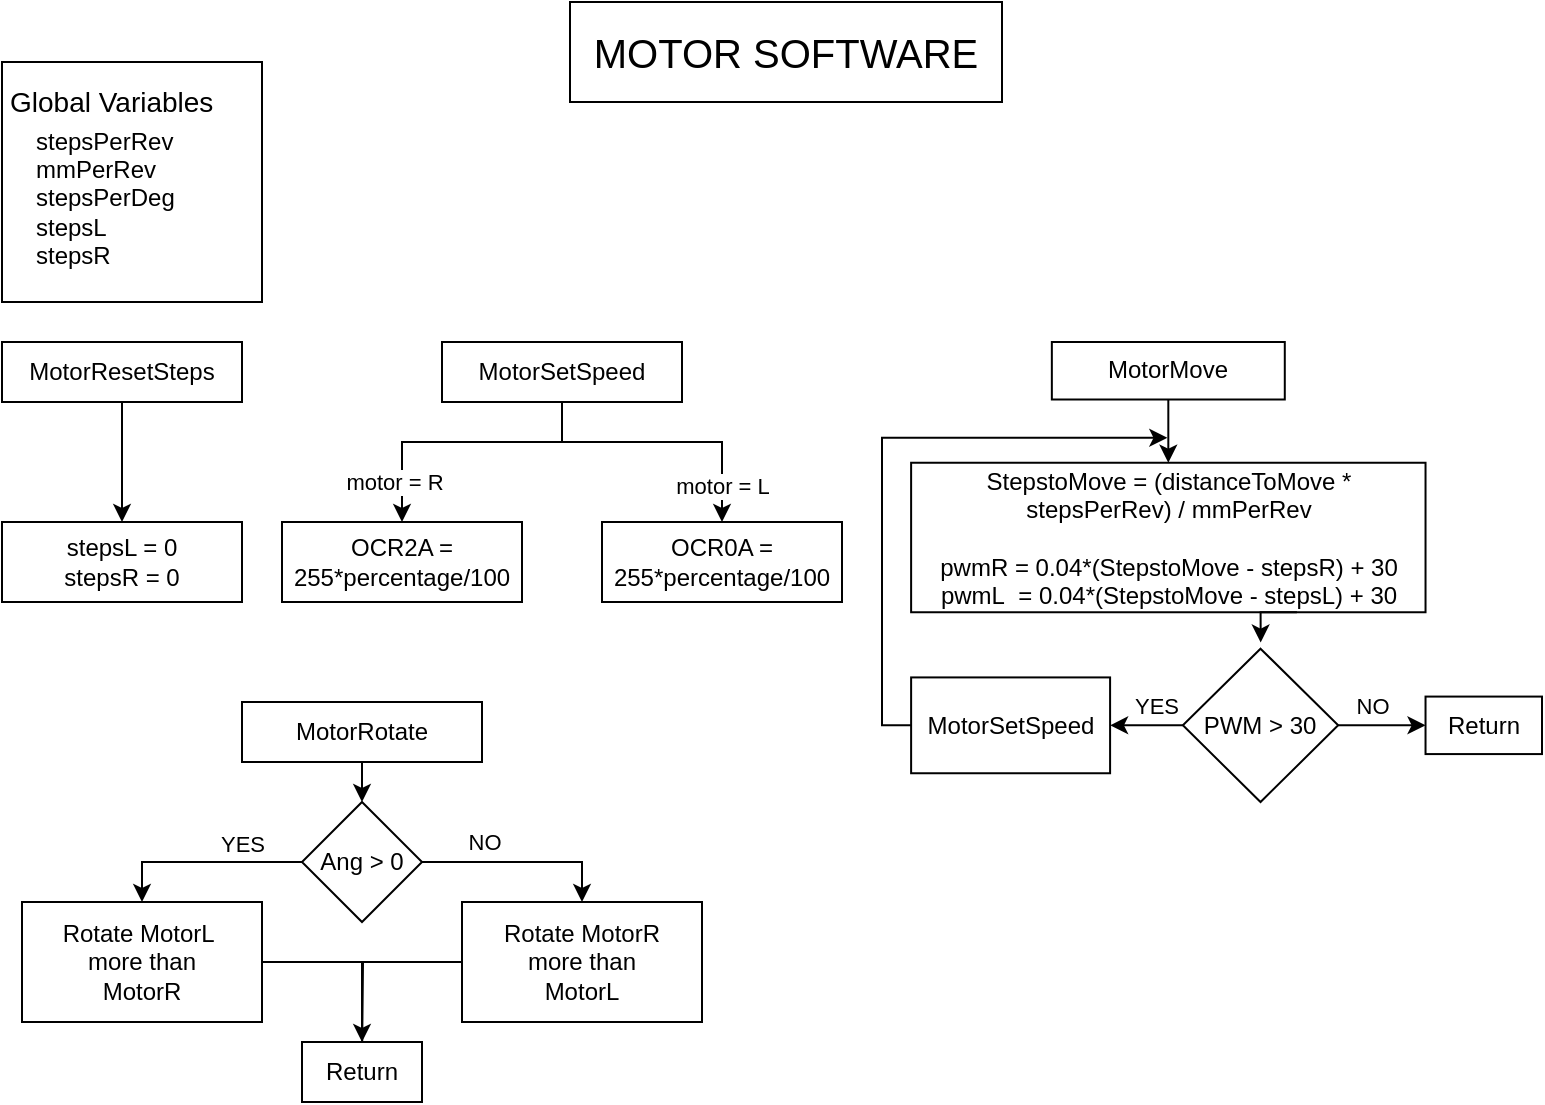 <mxfile version="26.0.4">
  <diagram name="Page-1" id="ylDPdNrXPn1Qpc4dRx3r">
    <mxGraphModel dx="956" dy="515" grid="1" gridSize="10" guides="1" tooltips="1" connect="1" arrows="1" fold="1" page="1" pageScale="1" pageWidth="827" pageHeight="583" math="0" shadow="0">
      <root>
        <mxCell id="0" />
        <mxCell id="1" parent="0" />
        <mxCell id="ndKudGg0fzIpXVuhii56-19" value="" style="group" vertex="1" connectable="0" parent="1">
          <mxGeometry x="40" y="40" width="130" height="120" as="geometry" />
        </mxCell>
        <mxCell id="ndKudGg0fzIpXVuhii56-7" value="" style="rounded=0;whiteSpace=wrap;html=1;" vertex="1" parent="ndKudGg0fzIpXVuhii56-19">
          <mxGeometry width="130" height="120" as="geometry" />
        </mxCell>
        <mxCell id="ndKudGg0fzIpXVuhii56-3" value="&lt;font style=&quot;font-size: 14px;&quot;&gt;Global Variables&lt;/font&gt;" style="text;html=1;align=left;verticalAlign=middle;whiteSpace=wrap;rounded=0;" vertex="1" parent="ndKudGg0fzIpXVuhii56-19">
          <mxGeometry x="2.321" width="116.071" height="39.996" as="geometry" />
        </mxCell>
        <mxCell id="ndKudGg0fzIpXVuhii56-8" value="stepsPerRev&lt;div&gt;mmPerRev&lt;/div&gt;&lt;div&gt;stepsPerDeg&lt;/div&gt;&lt;div&gt;stepsL&lt;/div&gt;&lt;div&gt;stepsR&lt;/div&gt;" style="text;html=1;align=left;verticalAlign=middle;whiteSpace=wrap;rounded=0;" vertex="1" parent="ndKudGg0fzIpXVuhii56-19">
          <mxGeometry x="14.929" y="28.333" width="116.071" height="80" as="geometry" />
        </mxCell>
        <mxCell id="ndKudGg0fzIpXVuhii56-20" value="&lt;font style=&quot;font-size: 20px;&quot;&gt;MOTOR SOFTWARE&lt;/font&gt;" style="rounded=0;whiteSpace=wrap;html=1;" vertex="1" parent="1">
          <mxGeometry x="324" y="10" width="216" height="50" as="geometry" />
        </mxCell>
        <mxCell id="ndKudGg0fzIpXVuhii56-42" value="" style="group" vertex="1" connectable="0" parent="1">
          <mxGeometry x="40" y="180" width="120" height="130" as="geometry" />
        </mxCell>
        <mxCell id="ndKudGg0fzIpXVuhii56-10" style="edgeStyle=orthogonalEdgeStyle;rounded=0;orthogonalLoop=1;jettySize=auto;html=1;exitX=0.5;exitY=1;exitDx=0;exitDy=0;entryX=0.5;entryY=0;entryDx=0;entryDy=0;" edge="1" parent="ndKudGg0fzIpXVuhii56-42" source="ndKudGg0fzIpXVuhii56-1" target="ndKudGg0fzIpXVuhii56-9">
          <mxGeometry relative="1" as="geometry" />
        </mxCell>
        <mxCell id="ndKudGg0fzIpXVuhii56-1" value="MotorResetSteps" style="rounded=0;whiteSpace=wrap;html=1;" vertex="1" parent="ndKudGg0fzIpXVuhii56-42">
          <mxGeometry width="120" height="30" as="geometry" />
        </mxCell>
        <mxCell id="ndKudGg0fzIpXVuhii56-9" value="stepsL = 0&lt;div&gt;stepsR = 0&lt;/div&gt;" style="rounded=0;whiteSpace=wrap;html=1;" vertex="1" parent="ndKudGg0fzIpXVuhii56-42">
          <mxGeometry y="90" width="120" height="40" as="geometry" />
        </mxCell>
        <mxCell id="ndKudGg0fzIpXVuhii56-43" value="" style="group" vertex="1" connectable="0" parent="1">
          <mxGeometry x="180" y="180" width="280" height="130" as="geometry" />
        </mxCell>
        <mxCell id="ndKudGg0fzIpXVuhii56-11" style="edgeStyle=orthogonalEdgeStyle;rounded=0;orthogonalLoop=1;jettySize=auto;html=1;exitX=0.5;exitY=1;exitDx=0;exitDy=0;entryX=0.5;entryY=0;entryDx=0;entryDy=0;" edge="1" parent="ndKudGg0fzIpXVuhii56-43" source="ndKudGg0fzIpXVuhii56-12" target="ndKudGg0fzIpXVuhii56-13">
          <mxGeometry relative="1" as="geometry">
            <Array as="points">
              <mxPoint x="140" y="50" />
              <mxPoint x="60" y="50" />
            </Array>
          </mxGeometry>
        </mxCell>
        <mxCell id="ndKudGg0fzIpXVuhii56-14" value="motor = R" style="edgeLabel;html=1;align=center;verticalAlign=middle;resizable=0;points=[];" vertex="1" connectable="0" parent="ndKudGg0fzIpXVuhii56-11">
          <mxGeometry x="-0.286" relative="1" as="geometry">
            <mxPoint x="-54" y="20" as="offset" />
          </mxGeometry>
        </mxCell>
        <mxCell id="ndKudGg0fzIpXVuhii56-12" value="MotorSetSpeed" style="rounded=0;whiteSpace=wrap;html=1;" vertex="1" parent="ndKudGg0fzIpXVuhii56-43">
          <mxGeometry x="80" width="120" height="30" as="geometry" />
        </mxCell>
        <mxCell id="ndKudGg0fzIpXVuhii56-13" value="OCR2A = 255*percentage/100" style="rounded=0;whiteSpace=wrap;html=1;" vertex="1" parent="ndKudGg0fzIpXVuhii56-43">
          <mxGeometry y="90" width="120" height="40" as="geometry" />
        </mxCell>
        <mxCell id="ndKudGg0fzIpXVuhii56-16" value="" style="endArrow=classic;html=1;rounded=0;" edge="1" parent="ndKudGg0fzIpXVuhii56-43">
          <mxGeometry width="50" height="50" relative="1" as="geometry">
            <mxPoint x="140" y="50" as="sourcePoint" />
            <mxPoint x="220" y="90" as="targetPoint" />
            <Array as="points">
              <mxPoint x="220" y="50" />
            </Array>
          </mxGeometry>
        </mxCell>
        <mxCell id="ndKudGg0fzIpXVuhii56-18" value="motor = L" style="edgeLabel;html=1;align=center;verticalAlign=middle;resizable=0;points=[];" vertex="1" connectable="0" parent="ndKudGg0fzIpXVuhii56-16">
          <mxGeometry x="-0.114" y="-2" relative="1" as="geometry">
            <mxPoint x="27" y="20" as="offset" />
          </mxGeometry>
        </mxCell>
        <mxCell id="ndKudGg0fzIpXVuhii56-17" value="OCR0A = 255*percentage/100" style="rounded=0;whiteSpace=wrap;html=1;" vertex="1" parent="ndKudGg0fzIpXVuhii56-43">
          <mxGeometry x="160" y="90" width="120" height="40" as="geometry" />
        </mxCell>
        <mxCell id="ndKudGg0fzIpXVuhii56-45" value="" style="group" vertex="1" connectable="0" parent="1">
          <mxGeometry x="480" y="180" width="330" height="230" as="geometry" />
        </mxCell>
        <mxCell id="ndKudGg0fzIpXVuhii56-39" value="Return" style="rounded=0;whiteSpace=wrap;html=1;" vertex="1" parent="ndKudGg0fzIpXVuhii56-45">
          <mxGeometry x="271.765" y="177.292" width="58.235" height="28.75" as="geometry" />
        </mxCell>
        <mxCell id="ndKudGg0fzIpXVuhii56-44" value="" style="group" vertex="1" connectable="0" parent="ndKudGg0fzIpXVuhii56-45">
          <mxGeometry width="271.765" height="230" as="geometry" />
        </mxCell>
        <mxCell id="ndKudGg0fzIpXVuhii56-24" style="edgeStyle=orthogonalEdgeStyle;rounded=0;orthogonalLoop=1;jettySize=auto;html=1;exitX=0.5;exitY=1;exitDx=0;exitDy=0;entryX=0.5;entryY=0;entryDx=0;entryDy=0;" edge="1" parent="ndKudGg0fzIpXVuhii56-44" source="ndKudGg0fzIpXVuhii56-21" target="ndKudGg0fzIpXVuhii56-23">
          <mxGeometry relative="1" as="geometry" />
        </mxCell>
        <mxCell id="ndKudGg0fzIpXVuhii56-21" value="MotorMove" style="rounded=0;whiteSpace=wrap;html=1;" vertex="1" parent="ndKudGg0fzIpXVuhii56-44">
          <mxGeometry x="84.926" width="116.471" height="28.75" as="geometry" />
        </mxCell>
        <mxCell id="ndKudGg0fzIpXVuhii56-23" value="&lt;div&gt;StepstoMove = (distanceToMove * stepsPerRev) / mmPerRev&lt;/div&gt;&lt;div&gt;&lt;span style=&quot;background-color: transparent; color: light-dark(rgb(0, 0, 0), rgb(255, 255, 255));&quot;&gt;&lt;br&gt;&lt;/span&gt;&lt;/div&gt;&lt;div&gt;&lt;span style=&quot;background-color: transparent; color: light-dark(rgb(0, 0, 0), rgb(255, 255, 255));&quot;&gt;pwmR = 0.04*(StepstoMove - stepsR) + 30&lt;/span&gt;&lt;/div&gt;&lt;div&gt;&lt;span style=&quot;text-align: left; background-color: transparent; color: light-dark(rgb(0, 0, 0), rgb(255, 255, 255));&quot;&gt;pwmL&amp;nbsp; = 0.04*(StepstoMove - stepsL) + 30&lt;/span&gt;&lt;/div&gt;" style="rounded=0;whiteSpace=wrap;html=1;" vertex="1" parent="ndKudGg0fzIpXVuhii56-44">
          <mxGeometry x="14.559" y="60.375" width="257.206" height="74.75" as="geometry" />
        </mxCell>
        <mxCell id="ndKudGg0fzIpXVuhii56-33" style="edgeStyle=orthogonalEdgeStyle;rounded=0;orthogonalLoop=1;jettySize=auto;html=1;exitX=0.004;exitY=0.47;exitDx=0;exitDy=0;exitPerimeter=0;" edge="1" parent="ndKudGg0fzIpXVuhii56-44" source="ndKudGg0fzIpXVuhii56-28">
          <mxGeometry relative="1" as="geometry">
            <mxPoint x="142.676" y="47.917" as="targetPoint" />
            <mxPoint x="11.647" y="191.667" as="sourcePoint" />
            <Array as="points">
              <mxPoint x="14.559" y="191.667" />
              <mxPoint y="191.667" />
              <mxPoint y="47.917" />
            </Array>
          </mxGeometry>
        </mxCell>
        <mxCell id="ndKudGg0fzIpXVuhii56-28" value="MotorSetSpeed" style="rounded=0;whiteSpace=wrap;html=1;" vertex="1" parent="ndKudGg0fzIpXVuhii56-44">
          <mxGeometry x="14.559" y="167.708" width="99.485" height="47.917" as="geometry" />
        </mxCell>
        <mxCell id="ndKudGg0fzIpXVuhii56-31" style="edgeStyle=orthogonalEdgeStyle;rounded=0;orthogonalLoop=1;jettySize=auto;html=1;exitX=0;exitY=0.5;exitDx=0;exitDy=0;entryX=1;entryY=0.5;entryDx=0;entryDy=0;" edge="1" parent="ndKudGg0fzIpXVuhii56-44" source="ndKudGg0fzIpXVuhii56-30" target="ndKudGg0fzIpXVuhii56-28">
          <mxGeometry relative="1" as="geometry">
            <mxPoint x="131.029" y="191.733" as="targetPoint" />
            <Array as="points" />
          </mxGeometry>
        </mxCell>
        <mxCell id="ndKudGg0fzIpXVuhii56-32" value="YES" style="edgeLabel;html=1;align=center;verticalAlign=middle;resizable=0;points=[];" vertex="1" connectable="0" parent="ndKudGg0fzIpXVuhii56-31">
          <mxGeometry x="-0.023" y="2" relative="1" as="geometry">
            <mxPoint x="4" y="-12" as="offset" />
          </mxGeometry>
        </mxCell>
        <mxCell id="ndKudGg0fzIpXVuhii56-30" value="PWM &amp;gt; 30" style="rhombus;whiteSpace=wrap;html=1;" vertex="1" parent="ndKudGg0fzIpXVuhii56-44">
          <mxGeometry x="150.441" y="153.333" width="77.647" height="76.667" as="geometry" />
        </mxCell>
        <mxCell id="ndKudGg0fzIpXVuhii56-34" style="edgeStyle=orthogonalEdgeStyle;rounded=0;orthogonalLoop=1;jettySize=auto;html=1;exitX=0.75;exitY=1;exitDx=0;exitDy=0;entryX=0.501;entryY=-0.04;entryDx=0;entryDy=0;entryPerimeter=0;" edge="1" parent="ndKudGg0fzIpXVuhii56-44" source="ndKudGg0fzIpXVuhii56-23" target="ndKudGg0fzIpXVuhii56-30">
          <mxGeometry relative="1" as="geometry" />
        </mxCell>
        <mxCell id="ndKudGg0fzIpXVuhii56-40" value="" style="edgeStyle=orthogonalEdgeStyle;rounded=0;orthogonalLoop=1;jettySize=auto;html=1;exitX=1;exitY=0.5;exitDx=0;exitDy=0;" edge="1" parent="ndKudGg0fzIpXVuhii56-45" source="ndKudGg0fzIpXVuhii56-30" target="ndKudGg0fzIpXVuhii56-39">
          <mxGeometry relative="1" as="geometry">
            <mxPoint x="262.059" y="191.758" as="targetPoint" />
            <mxPoint x="228.088" y="191.667" as="sourcePoint" />
          </mxGeometry>
        </mxCell>
        <mxCell id="ndKudGg0fzIpXVuhii56-41" value="NO" style="edgeLabel;html=1;align=center;verticalAlign=middle;resizable=0;points=[];" vertex="1" connectable="0" parent="ndKudGg0fzIpXVuhii56-40">
          <mxGeometry x="-0.588" y="2" relative="1" as="geometry">
            <mxPoint x="8" y="-8" as="offset" />
          </mxGeometry>
        </mxCell>
        <mxCell id="ndKudGg0fzIpXVuhii56-71" value="" style="group" vertex="1" connectable="0" parent="1">
          <mxGeometry x="50" y="360" width="340" height="160" as="geometry" />
        </mxCell>
        <mxCell id="ndKudGg0fzIpXVuhii56-63" style="edgeStyle=orthogonalEdgeStyle;rounded=0;orthogonalLoop=1;jettySize=auto;html=1;exitX=0.5;exitY=1;exitDx=0;exitDy=0;entryX=0.5;entryY=0;entryDx=0;entryDy=0;" edge="1" parent="ndKudGg0fzIpXVuhii56-71" source="ndKudGg0fzIpXVuhii56-61" target="ndKudGg0fzIpXVuhii56-62">
          <mxGeometry relative="1" as="geometry" />
        </mxCell>
        <mxCell id="ndKudGg0fzIpXVuhii56-61" value="MotorRotate" style="rounded=0;whiteSpace=wrap;html=1;" vertex="1" parent="ndKudGg0fzIpXVuhii56-71">
          <mxGeometry x="110" width="120" height="30" as="geometry" />
        </mxCell>
        <mxCell id="ndKudGg0fzIpXVuhii56-67" style="edgeStyle=orthogonalEdgeStyle;rounded=0;orthogonalLoop=1;jettySize=auto;html=1;exitX=1;exitY=0.5;exitDx=0;exitDy=0;entryX=0.5;entryY=0;entryDx=0;entryDy=0;" edge="1" parent="ndKudGg0fzIpXVuhii56-71" source="ndKudGg0fzIpXVuhii56-62" target="ndKudGg0fzIpXVuhii56-66">
          <mxGeometry relative="1" as="geometry" />
        </mxCell>
        <mxCell id="ndKudGg0fzIpXVuhii56-70" value="NO" style="edgeLabel;html=1;align=center;verticalAlign=middle;resizable=0;points=[];" vertex="1" connectable="0" parent="ndKudGg0fzIpXVuhii56-67">
          <mxGeometry x="-0.213" y="2" relative="1" as="geometry">
            <mxPoint x="-9" y="-8" as="offset" />
          </mxGeometry>
        </mxCell>
        <mxCell id="ndKudGg0fzIpXVuhii56-68" style="edgeStyle=orthogonalEdgeStyle;rounded=0;orthogonalLoop=1;jettySize=auto;html=1;exitX=0;exitY=0.5;exitDx=0;exitDy=0;entryX=0.5;entryY=0;entryDx=0;entryDy=0;" edge="1" parent="ndKudGg0fzIpXVuhii56-71" source="ndKudGg0fzIpXVuhii56-62" target="ndKudGg0fzIpXVuhii56-65">
          <mxGeometry relative="1" as="geometry" />
        </mxCell>
        <mxCell id="ndKudGg0fzIpXVuhii56-69" value="YES" style="edgeLabel;html=1;align=center;verticalAlign=middle;resizable=0;points=[];" vertex="1" connectable="0" parent="ndKudGg0fzIpXVuhii56-68">
          <mxGeometry x="-0.24" y="3" relative="1" as="geometry">
            <mxPoint x="8" y="-12" as="offset" />
          </mxGeometry>
        </mxCell>
        <mxCell id="ndKudGg0fzIpXVuhii56-62" value="Ang &amp;gt; 0" style="rhombus;whiteSpace=wrap;html=1;" vertex="1" parent="ndKudGg0fzIpXVuhii56-71">
          <mxGeometry x="140" y="50" width="60" height="60" as="geometry" />
        </mxCell>
        <mxCell id="ndKudGg0fzIpXVuhii56-74" style="edgeStyle=orthogonalEdgeStyle;rounded=0;orthogonalLoop=1;jettySize=auto;html=1;exitX=1;exitY=0.5;exitDx=0;exitDy=0;" edge="1" parent="ndKudGg0fzIpXVuhii56-71" source="ndKudGg0fzIpXVuhii56-65">
          <mxGeometry relative="1" as="geometry">
            <mxPoint x="170" y="180" as="targetPoint" />
          </mxGeometry>
        </mxCell>
        <mxCell id="ndKudGg0fzIpXVuhii56-65" value="Rotate MotorL&amp;nbsp;&lt;div&gt;more than&lt;/div&gt;&lt;div&gt;MotorR&lt;/div&gt;" style="rounded=0;whiteSpace=wrap;html=1;" vertex="1" parent="ndKudGg0fzIpXVuhii56-71">
          <mxGeometry y="100" width="120" height="60" as="geometry" />
        </mxCell>
        <mxCell id="ndKudGg0fzIpXVuhii56-66" value="Rotate MotorR&lt;div&gt;more than&lt;/div&gt;&lt;div&gt;MotorL&lt;/div&gt;" style="rounded=0;whiteSpace=wrap;html=1;" vertex="1" parent="ndKudGg0fzIpXVuhii56-71">
          <mxGeometry x="220" y="100" width="120" height="60" as="geometry" />
        </mxCell>
        <mxCell id="ndKudGg0fzIpXVuhii56-72" value="Return" style="rounded=0;whiteSpace=wrap;html=1;" vertex="1" parent="1">
          <mxGeometry x="190" y="530" width="60" height="30" as="geometry" />
        </mxCell>
        <mxCell id="ndKudGg0fzIpXVuhii56-73" style="edgeStyle=orthogonalEdgeStyle;rounded=0;orthogonalLoop=1;jettySize=auto;html=1;exitX=0;exitY=0.5;exitDx=0;exitDy=0;entryX=0.5;entryY=0;entryDx=0;entryDy=0;" edge="1" parent="1" source="ndKudGg0fzIpXVuhii56-66" target="ndKudGg0fzIpXVuhii56-72">
          <mxGeometry relative="1" as="geometry" />
        </mxCell>
      </root>
    </mxGraphModel>
  </diagram>
</mxfile>
